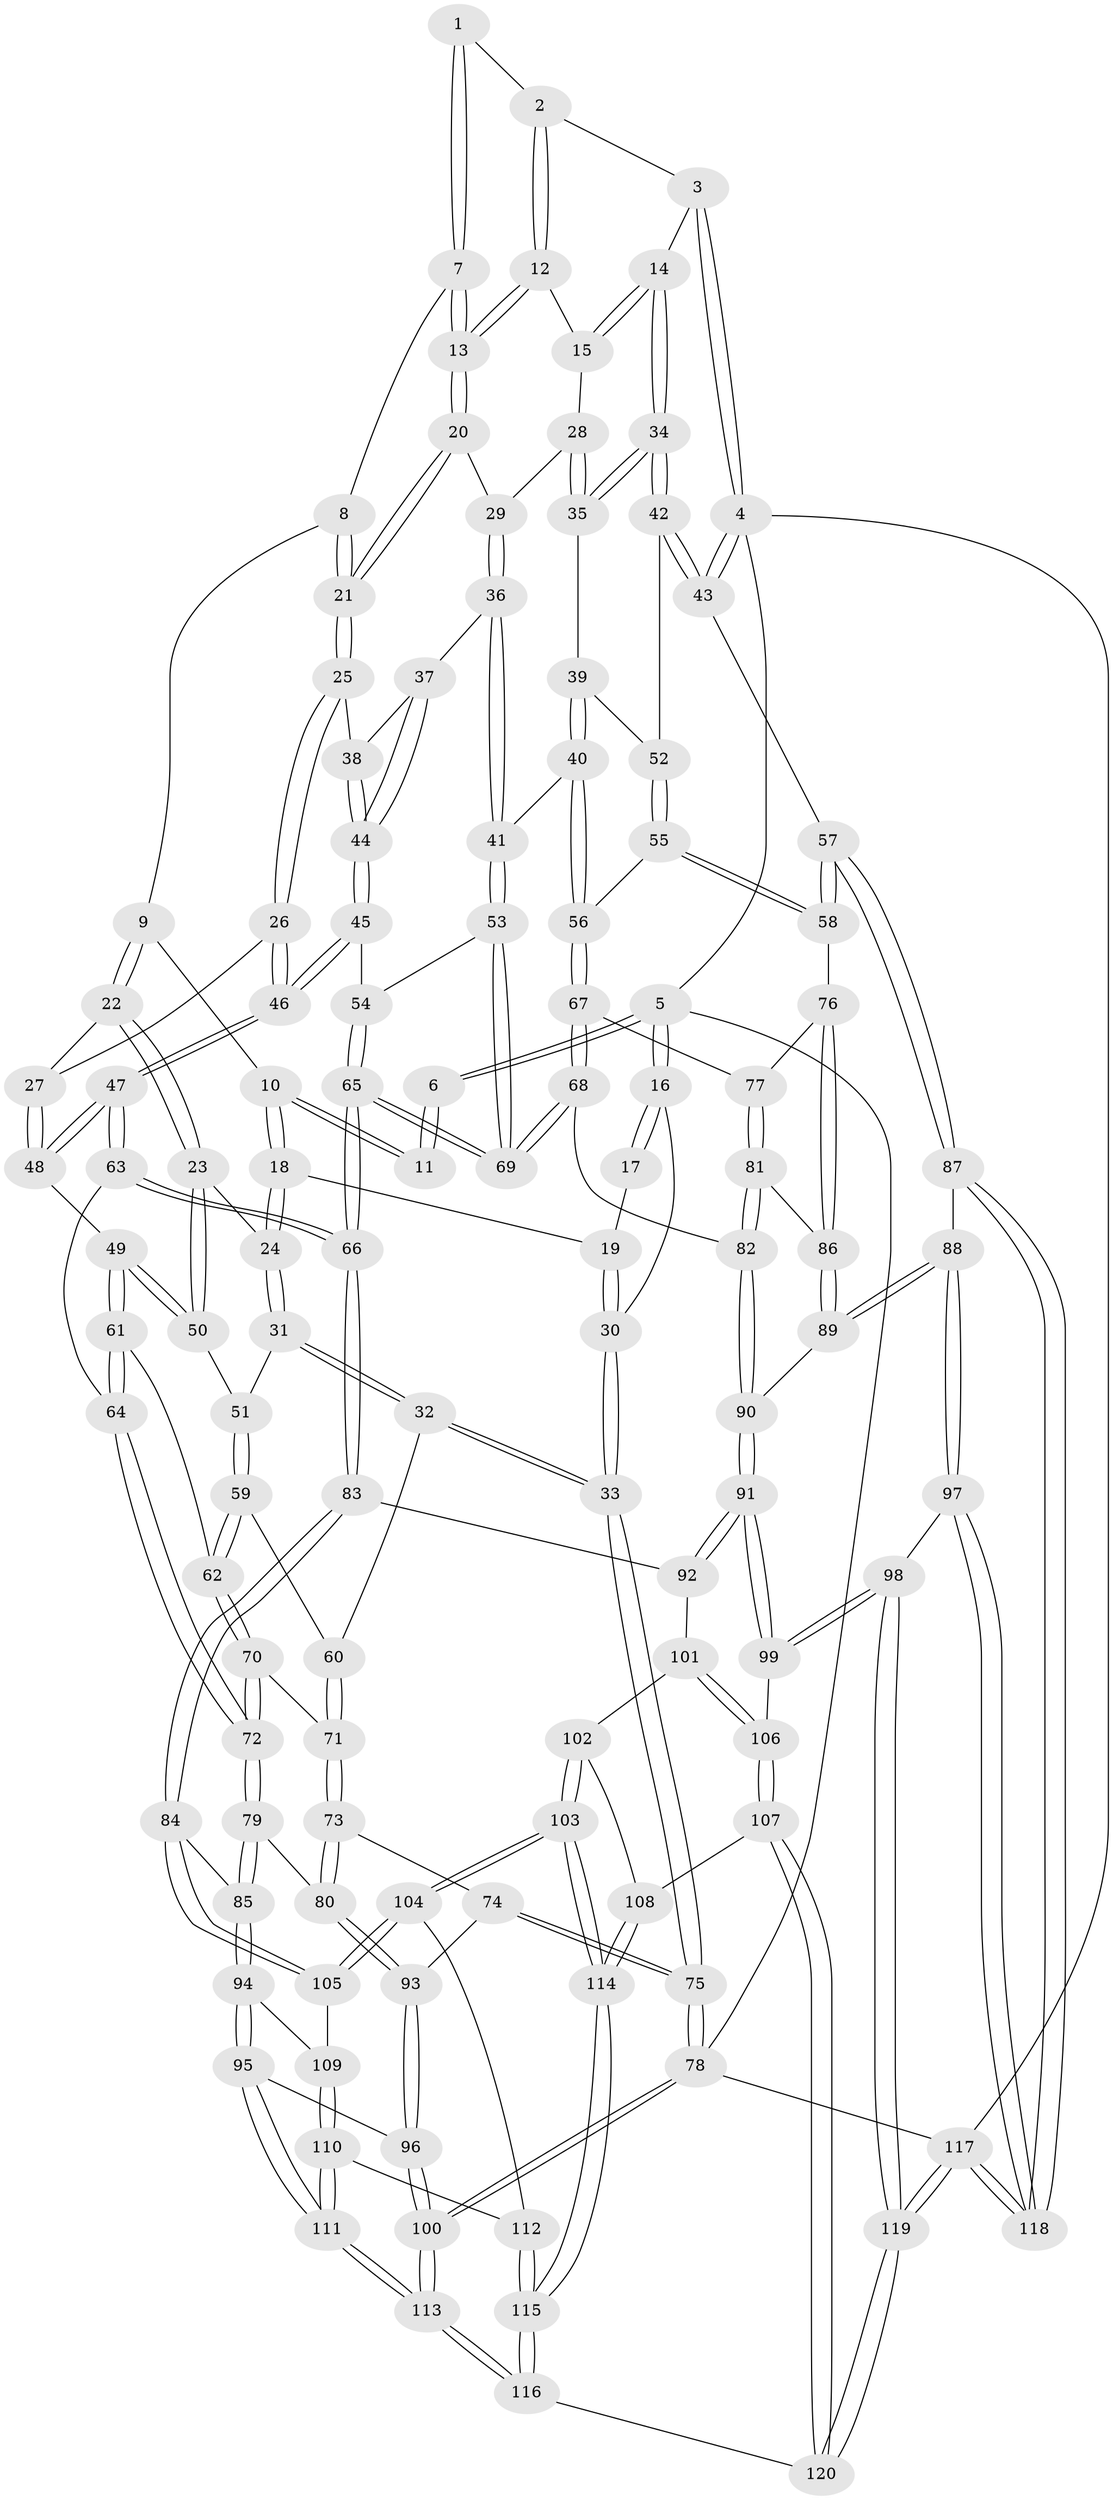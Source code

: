 // Generated by graph-tools (version 1.1) at 2025/51/03/09/25 03:51:03]
// undirected, 120 vertices, 297 edges
graph export_dot {
graph [start="1"]
  node [color=gray90,style=filled];
  1 [pos="+0.4189787803739812+0"];
  2 [pos="+0.7831714261128293+0"];
  3 [pos="+0.910396876605471+0"];
  4 [pos="+1+0"];
  5 [pos="+0+0"];
  6 [pos="+0.2691918526247759+0"];
  7 [pos="+0.4448877326323413+0.0814593355533037"];
  8 [pos="+0.3326075475444516+0.12619647285817578"];
  9 [pos="+0.3209562169150082+0.12744242597552058"];
  10 [pos="+0.2627429853477009+0.09223241447571688"];
  11 [pos="+0.26112752560579605+0.08885142543163102"];
  12 [pos="+0.7532280044064689+0"];
  13 [pos="+0.5377881385173849+0.1643484702230561"];
  14 [pos="+0.9458608697746538+0.226648684569941"];
  15 [pos="+0.7797494419515578+0.12026450128684424"];
  16 [pos="+0+0"];
  17 [pos="+0.12728558681760418+0.08450268926899247"];
  18 [pos="+0.201727926605412+0.18364071436396714"];
  19 [pos="+0.18025302824597408+0.18018454200284745"];
  20 [pos="+0.5379978948462426+0.16633868134291832"];
  21 [pos="+0.45394452015800163+0.2691639880352824"];
  22 [pos="+0.30522223200784765+0.29849358476461"];
  23 [pos="+0.3042009738288553+0.29891023627116153"];
  24 [pos="+0.23150729413683915+0.28140369275685573"];
  25 [pos="+0.45019690789358746+0.2763382771094666"];
  26 [pos="+0.42620651383141067+0.29009840794296277"];
  27 [pos="+0.37993862422399766+0.3051636143016329"];
  28 [pos="+0.725971961920247+0.2257930753350019"];
  29 [pos="+0.6261098195808347+0.23000201846525842"];
  30 [pos="+0+0.2471185391403151"];
  31 [pos="+0.10319837816476746+0.3337086186105933"];
  32 [pos="+0+0.3347473572890639"];
  33 [pos="+0+0.3006675688718075"];
  34 [pos="+0.9805372378077513+0.2790862646807082"];
  35 [pos="+0.7918037986530052+0.32887854308856734"];
  36 [pos="+0.6145124032020997+0.36771673486946355"];
  37 [pos="+0.5382264941057487+0.34815261583904605"];
  38 [pos="+0.460561491665502+0.2869465178756388"];
  39 [pos="+0.7889647618588211+0.33458309747483866"];
  40 [pos="+0.723215358004708+0.42734722463440417"];
  41 [pos="+0.6519947464516931+0.4305394712366842"];
  42 [pos="+1+0.30456552282704014"];
  43 [pos="+1+0.32721378122594125"];
  44 [pos="+0.496518467579687+0.42518248113867796"];
  45 [pos="+0.4906291142293546+0.4525831503406219"];
  46 [pos="+0.4698666966483245+0.4621575884975353"];
  47 [pos="+0.446364790179722+0.48282296095807925"];
  48 [pos="+0.39443425678152194+0.4446061941698941"];
  49 [pos="+0.3135328588255682+0.4540283395167709"];
  50 [pos="+0.27652062420702317+0.42037561934531514"];
  51 [pos="+0.22503184331804524+0.4421594186485016"];
  52 [pos="+0.891196288082538+0.4563417251609715"];
  53 [pos="+0.6270858088794352+0.4570140583125051"];
  54 [pos="+0.5159455934579501+0.45354940478670863"];
  55 [pos="+0.8664081957273239+0.5064095059583662"];
  56 [pos="+0.7709233493305695+0.49111647668797564"];
  57 [pos="+1+0.6949935211534775"];
  58 [pos="+0.9763987461219951+0.6375929859746182"];
  59 [pos="+0.2081950243748404+0.478470851318877"];
  60 [pos="+0.1394193854922758+0.502640241391864"];
  61 [pos="+0.3136093295630097+0.469736655600483"];
  62 [pos="+0.23630159094858408+0.5277342014359846"];
  63 [pos="+0.4339663454661809+0.6167027992357618"];
  64 [pos="+0.3390877767232548+0.6292205965024396"];
  65 [pos="+0.5731025245599735+0.674847357765332"];
  66 [pos="+0.554248927259119+0.6833615039122912"];
  67 [pos="+0.7589569325079103+0.5503818400045617"];
  68 [pos="+0.5907056443355374+0.6742098520073239"];
  69 [pos="+0.5770037256072558+0.6730966301880156"];
  70 [pos="+0.26780935774323184+0.614701334166783"];
  71 [pos="+0.13050945242095127+0.6214966347926298"];
  72 [pos="+0.32239489152212986+0.6370330030640108"];
  73 [pos="+0.0813557548883906+0.6552660484839529"];
  74 [pos="+0.03269554801571483+0.6826296458783336"];
  75 [pos="+0+0.6523088319847961"];
  76 [pos="+0.9154297714990507+0.6480332434670276"];
  77 [pos="+0.813702639937906+0.6515769763485376"];
  78 [pos="+0+1"];
  79 [pos="+0.28933316167688367+0.7513322332857196"];
  80 [pos="+0.2854791644700838+0.7520764372761666"];
  81 [pos="+0.7529549875487022+0.6982134381186448"];
  82 [pos="+0.6900114272446768+0.7109346079290376"];
  83 [pos="+0.5372030123114181+0.7593573490483108"];
  84 [pos="+0.334595403038391+0.8379187927537827"];
  85 [pos="+0.2950921578058557+0.7636496523397445"];
  86 [pos="+0.8166246619444226+0.7696657426645185"];
  87 [pos="+1+0.7089456914668101"];
  88 [pos="+0.8888718738804205+0.830181534736666"];
  89 [pos="+0.8202221336106298+0.7797991237119721"];
  90 [pos="+0.7345580257500495+0.8311682431257286"];
  91 [pos="+0.733700084394476+0.858196360619355"];
  92 [pos="+0.5394823512621012+0.7719032281586833"];
  93 [pos="+0.130353176708803+0.8003183391560482"];
  94 [pos="+0.18911090394092508+0.8815721099001501"];
  95 [pos="+0.1507016756248217+0.8832185406713685"];
  96 [pos="+0.1342444289001075+0.8764821031430164"];
  97 [pos="+0.8027135538145557+0.9486588583705713"];
  98 [pos="+0.7856897871610035+0.9620333371055595"];
  99 [pos="+0.7395853639133267+0.9074109610054374"];
  100 [pos="+0+1"];
  101 [pos="+0.5411026354822074+0.7889232791139167"];
  102 [pos="+0.524507578222737+0.8354875558682787"];
  103 [pos="+0.4018310748585048+0.9355497127568642"];
  104 [pos="+0.3600974394122295+0.8949534122933326"];
  105 [pos="+0.33356131414913953+0.8491422745305651"];
  106 [pos="+0.6371010354855277+0.8937832996751719"];
  107 [pos="+0.5864228415988548+0.9704682918281178"];
  108 [pos="+0.5329669304447936+0.935359328077236"];
  109 [pos="+0.2725827057557584+0.8851278085619393"];
  110 [pos="+0.2538661137736045+0.9614736118414834"];
  111 [pos="+0.22704574792851354+0.9858531285401596"];
  112 [pos="+0.3002134939161649+0.9667220450881211"];
  113 [pos="+0.17120168015899953+1"];
  114 [pos="+0.4252478727714623+1"];
  115 [pos="+0.40945074320297775+1"];
  116 [pos="+0.40985702102962773+1"];
  117 [pos="+1+1"];
  118 [pos="+1+0.9354998306886125"];
  119 [pos="+0.754889379059115+1"];
  120 [pos="+0.6734567871777067+1"];
  1 -- 2;
  1 -- 7;
  1 -- 7;
  2 -- 3;
  2 -- 12;
  2 -- 12;
  3 -- 4;
  3 -- 4;
  3 -- 14;
  4 -- 5;
  4 -- 43;
  4 -- 43;
  4 -- 117;
  5 -- 6;
  5 -- 6;
  5 -- 16;
  5 -- 16;
  5 -- 78;
  6 -- 11;
  6 -- 11;
  7 -- 8;
  7 -- 13;
  7 -- 13;
  8 -- 9;
  8 -- 21;
  8 -- 21;
  9 -- 10;
  9 -- 22;
  9 -- 22;
  10 -- 11;
  10 -- 11;
  10 -- 18;
  10 -- 18;
  12 -- 13;
  12 -- 13;
  12 -- 15;
  13 -- 20;
  13 -- 20;
  14 -- 15;
  14 -- 15;
  14 -- 34;
  14 -- 34;
  15 -- 28;
  16 -- 17;
  16 -- 17;
  16 -- 30;
  17 -- 19;
  18 -- 19;
  18 -- 24;
  18 -- 24;
  19 -- 30;
  19 -- 30;
  20 -- 21;
  20 -- 21;
  20 -- 29;
  21 -- 25;
  21 -- 25;
  22 -- 23;
  22 -- 23;
  22 -- 27;
  23 -- 24;
  23 -- 50;
  23 -- 50;
  24 -- 31;
  24 -- 31;
  25 -- 26;
  25 -- 26;
  25 -- 38;
  26 -- 27;
  26 -- 46;
  26 -- 46;
  27 -- 48;
  27 -- 48;
  28 -- 29;
  28 -- 35;
  28 -- 35;
  29 -- 36;
  29 -- 36;
  30 -- 33;
  30 -- 33;
  31 -- 32;
  31 -- 32;
  31 -- 51;
  32 -- 33;
  32 -- 33;
  32 -- 60;
  33 -- 75;
  33 -- 75;
  34 -- 35;
  34 -- 35;
  34 -- 42;
  34 -- 42;
  35 -- 39;
  36 -- 37;
  36 -- 41;
  36 -- 41;
  37 -- 38;
  37 -- 44;
  37 -- 44;
  38 -- 44;
  38 -- 44;
  39 -- 40;
  39 -- 40;
  39 -- 52;
  40 -- 41;
  40 -- 56;
  40 -- 56;
  41 -- 53;
  41 -- 53;
  42 -- 43;
  42 -- 43;
  42 -- 52;
  43 -- 57;
  44 -- 45;
  44 -- 45;
  45 -- 46;
  45 -- 46;
  45 -- 54;
  46 -- 47;
  46 -- 47;
  47 -- 48;
  47 -- 48;
  47 -- 63;
  47 -- 63;
  48 -- 49;
  49 -- 50;
  49 -- 50;
  49 -- 61;
  49 -- 61;
  50 -- 51;
  51 -- 59;
  51 -- 59;
  52 -- 55;
  52 -- 55;
  53 -- 54;
  53 -- 69;
  53 -- 69;
  54 -- 65;
  54 -- 65;
  55 -- 56;
  55 -- 58;
  55 -- 58;
  56 -- 67;
  56 -- 67;
  57 -- 58;
  57 -- 58;
  57 -- 87;
  57 -- 87;
  58 -- 76;
  59 -- 60;
  59 -- 62;
  59 -- 62;
  60 -- 71;
  60 -- 71;
  61 -- 62;
  61 -- 64;
  61 -- 64;
  62 -- 70;
  62 -- 70;
  63 -- 64;
  63 -- 66;
  63 -- 66;
  64 -- 72;
  64 -- 72;
  65 -- 66;
  65 -- 66;
  65 -- 69;
  65 -- 69;
  66 -- 83;
  66 -- 83;
  67 -- 68;
  67 -- 68;
  67 -- 77;
  68 -- 69;
  68 -- 69;
  68 -- 82;
  70 -- 71;
  70 -- 72;
  70 -- 72;
  71 -- 73;
  71 -- 73;
  72 -- 79;
  72 -- 79;
  73 -- 74;
  73 -- 80;
  73 -- 80;
  74 -- 75;
  74 -- 75;
  74 -- 93;
  75 -- 78;
  75 -- 78;
  76 -- 77;
  76 -- 86;
  76 -- 86;
  77 -- 81;
  77 -- 81;
  78 -- 100;
  78 -- 100;
  78 -- 117;
  79 -- 80;
  79 -- 85;
  79 -- 85;
  80 -- 93;
  80 -- 93;
  81 -- 82;
  81 -- 82;
  81 -- 86;
  82 -- 90;
  82 -- 90;
  83 -- 84;
  83 -- 84;
  83 -- 92;
  84 -- 85;
  84 -- 105;
  84 -- 105;
  85 -- 94;
  85 -- 94;
  86 -- 89;
  86 -- 89;
  87 -- 88;
  87 -- 118;
  87 -- 118;
  88 -- 89;
  88 -- 89;
  88 -- 97;
  88 -- 97;
  89 -- 90;
  90 -- 91;
  90 -- 91;
  91 -- 92;
  91 -- 92;
  91 -- 99;
  91 -- 99;
  92 -- 101;
  93 -- 96;
  93 -- 96;
  94 -- 95;
  94 -- 95;
  94 -- 109;
  95 -- 96;
  95 -- 111;
  95 -- 111;
  96 -- 100;
  96 -- 100;
  97 -- 98;
  97 -- 118;
  97 -- 118;
  98 -- 99;
  98 -- 99;
  98 -- 119;
  98 -- 119;
  99 -- 106;
  100 -- 113;
  100 -- 113;
  101 -- 102;
  101 -- 106;
  101 -- 106;
  102 -- 103;
  102 -- 103;
  102 -- 108;
  103 -- 104;
  103 -- 104;
  103 -- 114;
  103 -- 114;
  104 -- 105;
  104 -- 105;
  104 -- 112;
  105 -- 109;
  106 -- 107;
  106 -- 107;
  107 -- 108;
  107 -- 120;
  107 -- 120;
  108 -- 114;
  108 -- 114;
  109 -- 110;
  109 -- 110;
  110 -- 111;
  110 -- 111;
  110 -- 112;
  111 -- 113;
  111 -- 113;
  112 -- 115;
  112 -- 115;
  113 -- 116;
  113 -- 116;
  114 -- 115;
  114 -- 115;
  115 -- 116;
  115 -- 116;
  116 -- 120;
  117 -- 118;
  117 -- 118;
  117 -- 119;
  117 -- 119;
  119 -- 120;
  119 -- 120;
}
